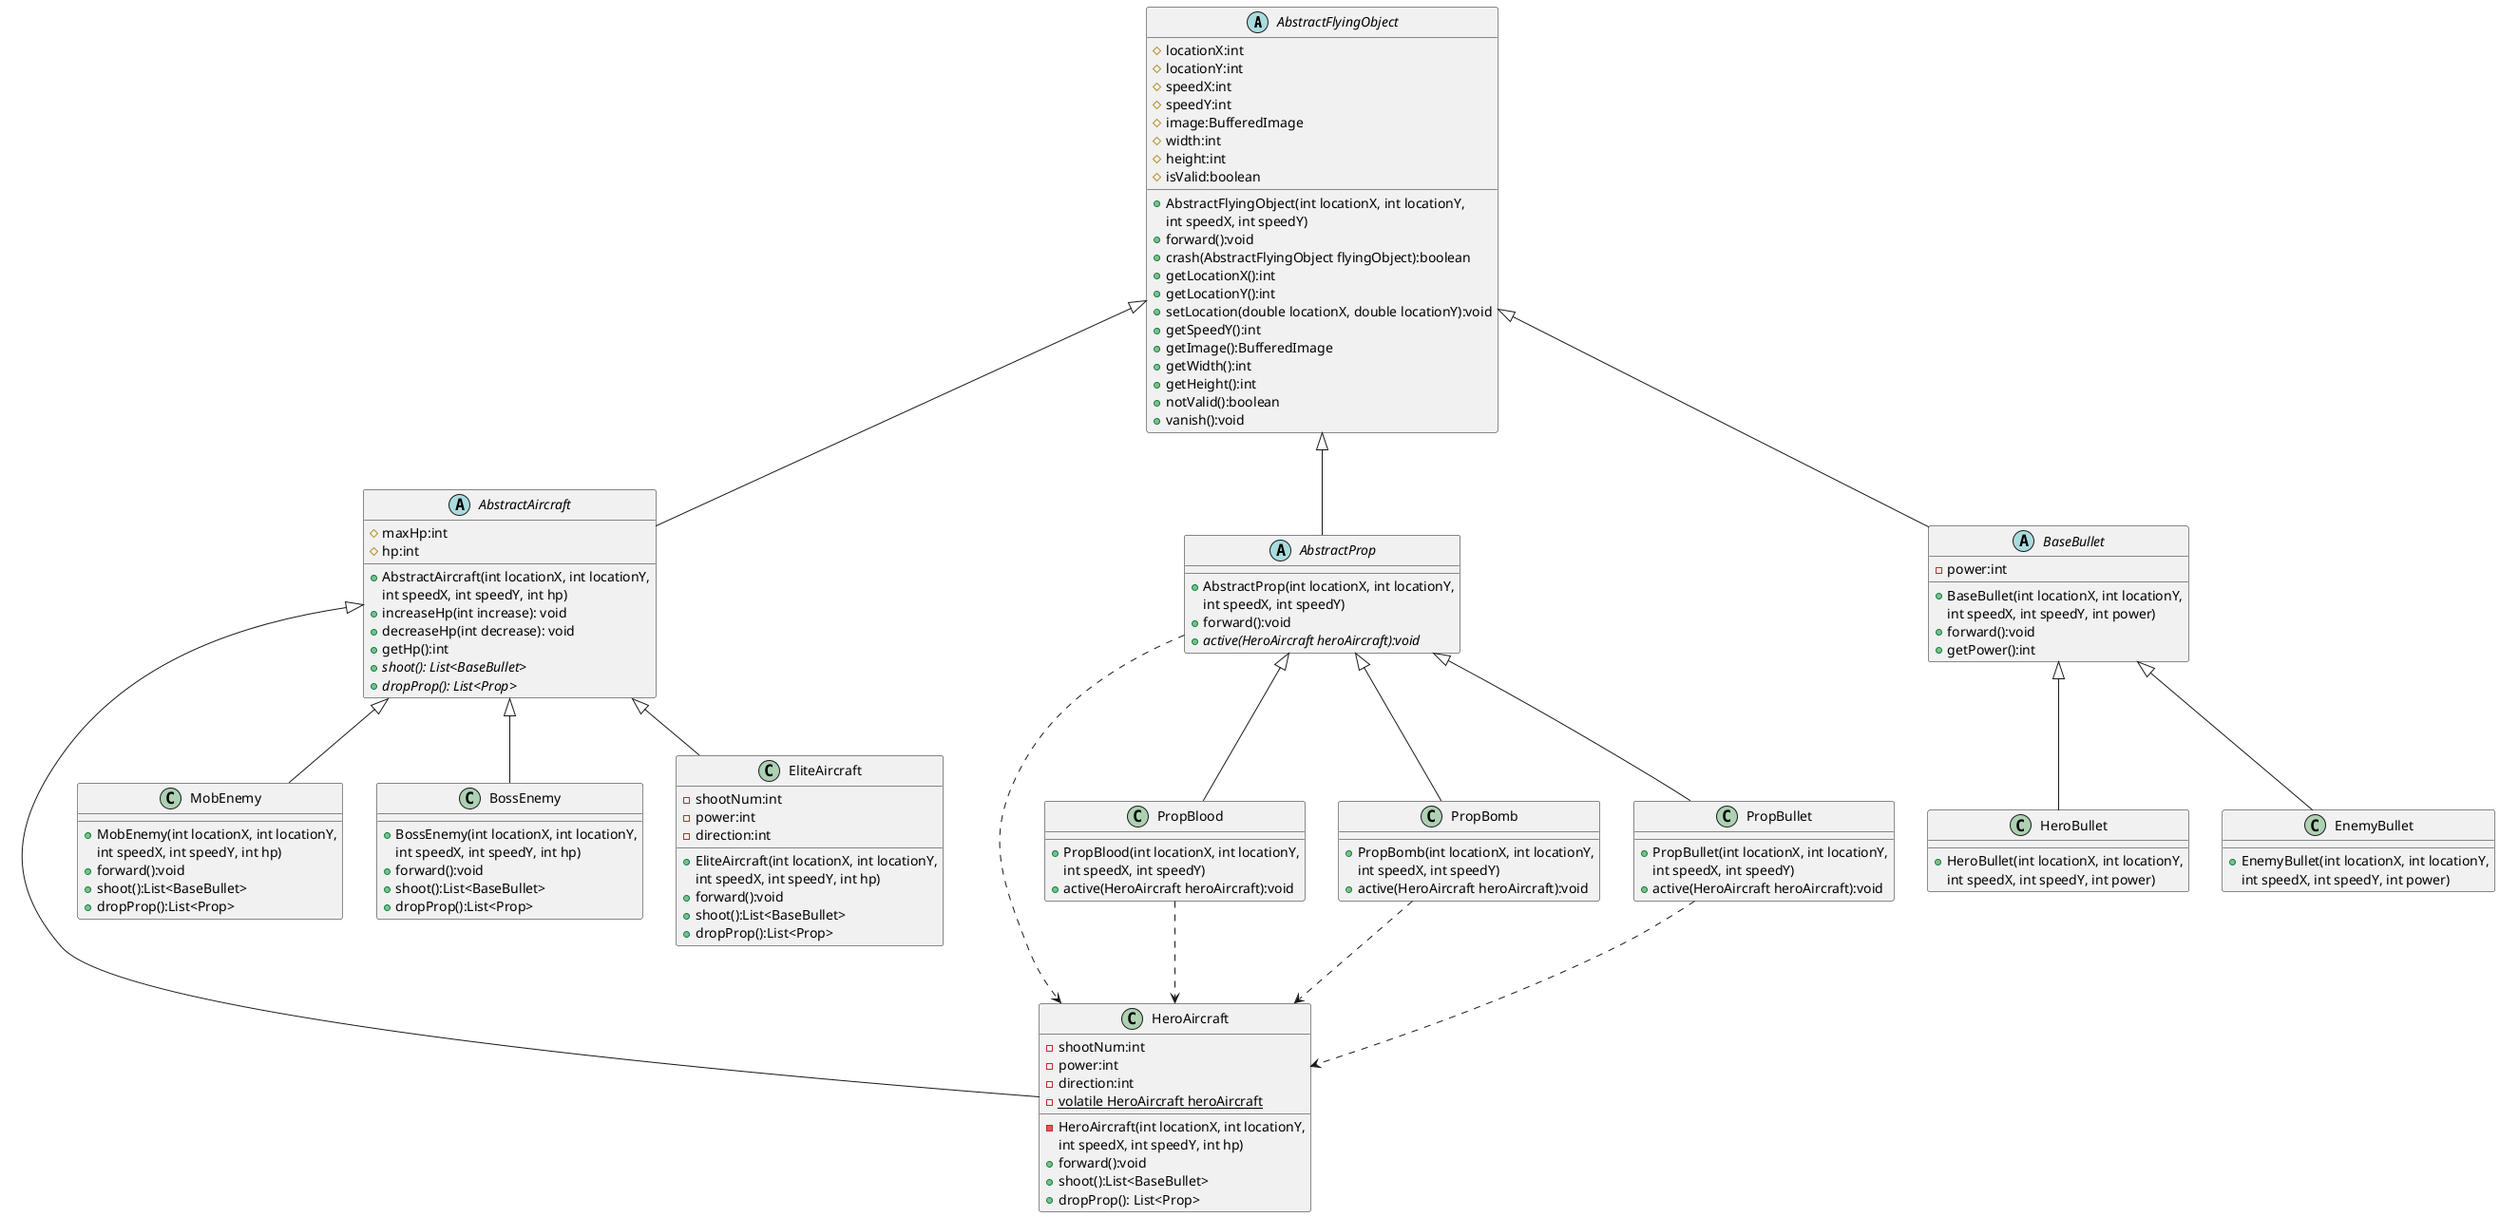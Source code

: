@startuml
'https://plantuml.com/class-diagram

abstract class AbstractFlyingObject
{
    # locationX:int
    # locationY:int
    # speedX:int
    # speedY:int
    # image:BufferedImage
    # width:int
    # height:int
    # isValid:boolean

    + AbstractFlyingObject(int locationX, int locationY,
        int speedX, int speedY)
    + forward():void
    + crash(AbstractFlyingObject flyingObject):boolean
    + getLocationX():int
    + getLocationY():int
    + setLocation(double locationX, double locationY):void
    + getSpeedY():int
    + getImage():BufferedImage
    + getWidth():int
    + getHeight():int
    + notValid():boolean
    + vanish():void
}

abstract class AbstractAircraft
{
	# maxHp:int
    # hp:int

    + AbstractAircraft(int locationX, int locationY,
        int speedX, int speedY, int hp)
    + increaseHp(int increase): void
    + decreaseHp(int decrease): void
    + getHp():int
    + {abstract} shoot(): List<BaseBullet>
    + {abstract} dropProp(): List<Prop>
}
AbstractFlyingObject <|-- AbstractAircraft


class HeroAircraft {
    - shootNum:int
    - power:int
    - direction:int
    - {static} volatile HeroAircraft heroAircraft

    - HeroAircraft(int locationX, int locationY,
        int speedX, int speedY, int hp)
    + forward():void
    + shoot():List<BaseBullet>
    + dropProp(): List<Prop>
}

AbstractAircraft <|-- HeroAircraft

class MobEnemy {

    + MobEnemy(int locationX, int locationY,
        int speedX, int speedY, int hp)
    + forward():void
    + shoot():List<BaseBullet>
    + dropProp():List<Prop>
}
AbstractAircraft <|-- MobEnemy

class BossEnemy {

    + BossEnemy(int locationX, int locationY,
        int speedX, int speedY, int hp)
    + forward():void
    + shoot():List<BaseBullet>
    + dropProp():List<Prop>
}
AbstractAircraft <|-- BossEnemy

class EliteAircraft {
    - shootNum:int
    - power:int
    - direction:int

    + EliteAircraft(int locationX, int locationY,
        int speedX, int speedY, int hp)
    + forward():void
    + shoot():List<BaseBullet>
    + dropProp():List<Prop>
}
AbstractAircraft <|-- EliteAircraft

abstract class AbstractProp
{
    + AbstractProp(int locationX, int locationY,
        int speedX, int speedY)
    + forward():void
    + {abstract} active(HeroAircraft heroAircraft):void
}
AbstractFlyingObject <|-- AbstractProp
AbstractProp ..> HeroAircraft

class PropBlood
{
    + PropBlood(int locationX, int locationY,
        int speedX, int speedY)
    + active(HeroAircraft heroAircraft):void
}
AbstractProp <|-- PropBlood
PropBlood ..> HeroAircraft

class PropBomb
{

    + PropBomb(int locationX, int locationY,
        int speedX, int speedY)
    + active(HeroAircraft heroAircraft):void
}
AbstractProp <|-- PropBomb
PropBomb ..> HeroAircraft

class PropBullet
{

    + PropBullet(int locationX, int locationY,
        int speedX, int speedY)
    + active(HeroAircraft heroAircraft):void
}
AbstractProp <|-- PropBullet
PropBullet ..> HeroAircraft

abstract class BaseBullet
{
    - power:int

    + BaseBullet(int locationX, int locationY,
        int speedX, int speedY, int power)
    + forward():void
	+ getPower():int
}
AbstractFlyingObject <|-- BaseBullet

class HeroBullet {
    + HeroBullet(int locationX, int locationY,
        int speedX, int speedY, int power)
}
BaseBullet <|-- HeroBullet

class EnemyBullet {
    + EnemyBullet(int locationX, int locationY,
        int speedX, int speedY, int power)
}
BaseBullet <|-- EnemyBullet

@enduml